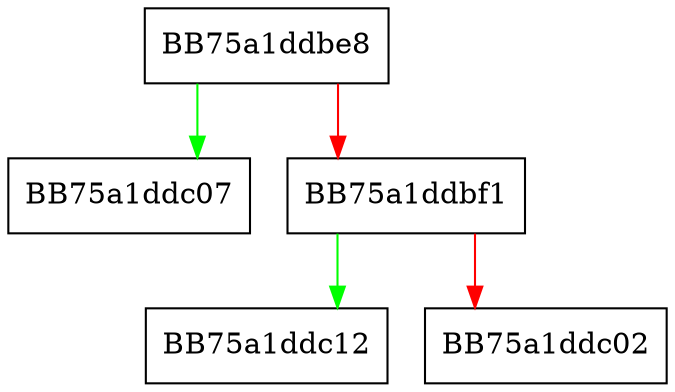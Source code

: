 digraph Init {
  node [shape="box"];
  graph [splines=ortho];
  BB75a1ddbe8 -> BB75a1ddc07 [color="green"];
  BB75a1ddbe8 -> BB75a1ddbf1 [color="red"];
  BB75a1ddbf1 -> BB75a1ddc12 [color="green"];
  BB75a1ddbf1 -> BB75a1ddc02 [color="red"];
}